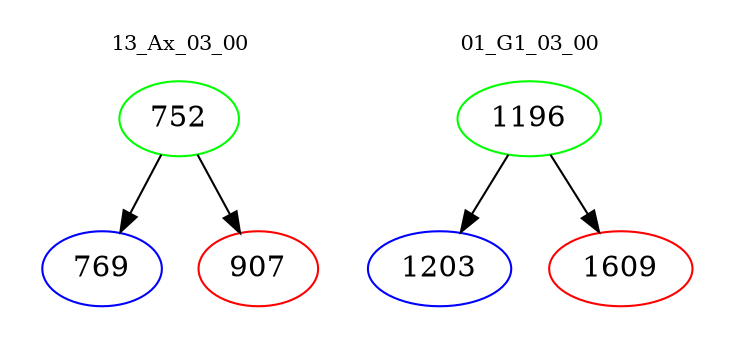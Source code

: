 digraph{
subgraph cluster_0 {
color = white
label = "13_Ax_03_00";
fontsize=10;
T0_752 [label="752", color="green"]
T0_752 -> T0_769 [color="black"]
T0_769 [label="769", color="blue"]
T0_752 -> T0_907 [color="black"]
T0_907 [label="907", color="red"]
}
subgraph cluster_1 {
color = white
label = "01_G1_03_00";
fontsize=10;
T1_1196 [label="1196", color="green"]
T1_1196 -> T1_1203 [color="black"]
T1_1203 [label="1203", color="blue"]
T1_1196 -> T1_1609 [color="black"]
T1_1609 [label="1609", color="red"]
}
}
